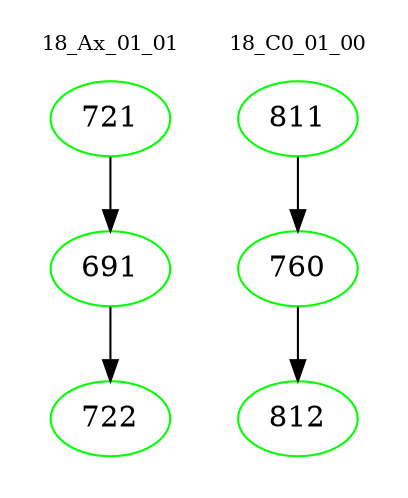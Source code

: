 digraph{
subgraph cluster_0 {
color = white
label = "18_Ax_01_01";
fontsize=10;
T0_721 [label="721", color="green"]
T0_721 -> T0_691 [color="black"]
T0_691 [label="691", color="green"]
T0_691 -> T0_722 [color="black"]
T0_722 [label="722", color="green"]
}
subgraph cluster_1 {
color = white
label = "18_C0_01_00";
fontsize=10;
T1_811 [label="811", color="green"]
T1_811 -> T1_760 [color="black"]
T1_760 [label="760", color="green"]
T1_760 -> T1_812 [color="black"]
T1_812 [label="812", color="green"]
}
}
